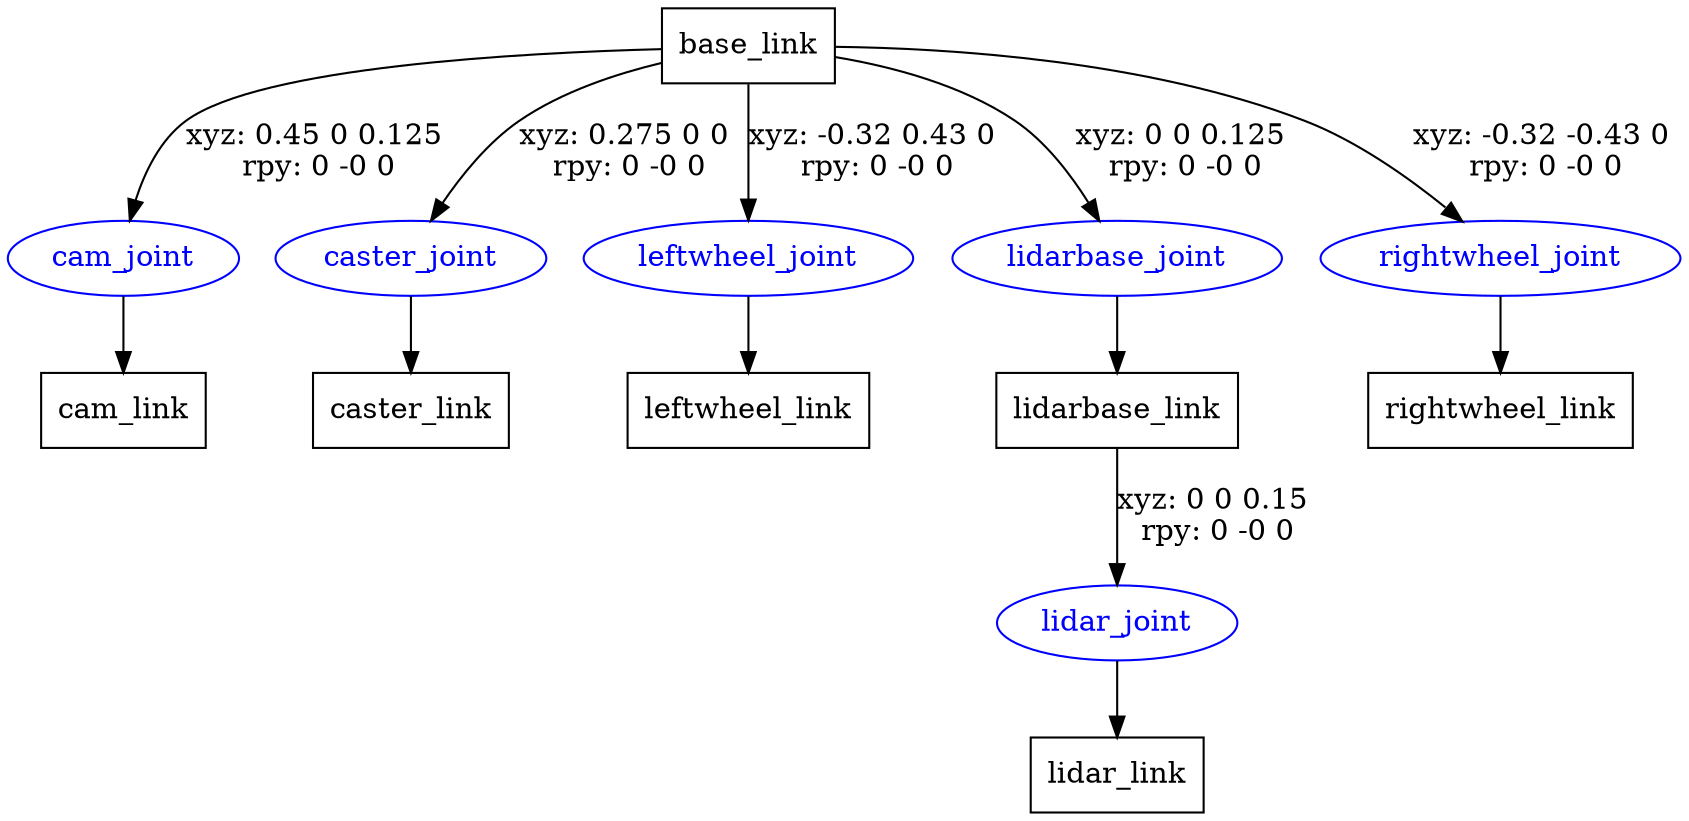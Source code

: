 digraph G {
node [shape=box];
"base_link" [label="base_link"];
"cam_link" [label="cam_link"];
"caster_link" [label="caster_link"];
"leftwheel_link" [label="leftwheel_link"];
"lidarbase_link" [label="lidarbase_link"];
"lidar_link" [label="lidar_link"];
"rightwheel_link" [label="rightwheel_link"];
node [shape=ellipse, color=blue, fontcolor=blue];
"base_link" -> "cam_joint" [label="xyz: 0.45 0 0.125 \nrpy: 0 -0 0"]
"cam_joint" -> "cam_link"
"base_link" -> "caster_joint" [label="xyz: 0.275 0 0 \nrpy: 0 -0 0"]
"caster_joint" -> "caster_link"
"base_link" -> "leftwheel_joint" [label="xyz: -0.32 0.43 0 \nrpy: 0 -0 0"]
"leftwheel_joint" -> "leftwheel_link"
"base_link" -> "lidarbase_joint" [label="xyz: 0 0 0.125 \nrpy: 0 -0 0"]
"lidarbase_joint" -> "lidarbase_link"
"lidarbase_link" -> "lidar_joint" [label="xyz: 0 0 0.15 \nrpy: 0 -0 0"]
"lidar_joint" -> "lidar_link"
"base_link" -> "rightwheel_joint" [label="xyz: -0.32 -0.43 0 \nrpy: 0 -0 0"]
"rightwheel_joint" -> "rightwheel_link"
}
